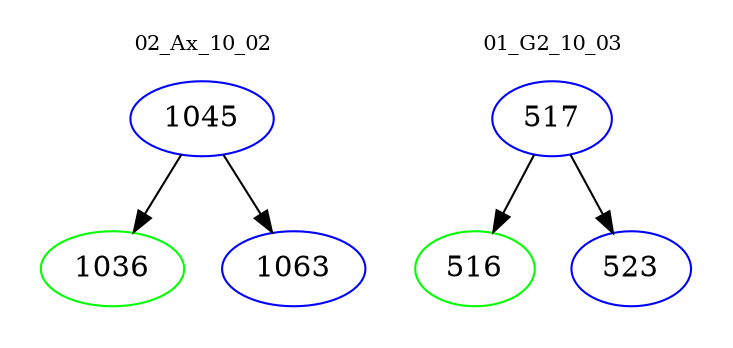 digraph{
subgraph cluster_0 {
color = white
label = "02_Ax_10_02";
fontsize=10;
T0_1045 [label="1045", color="blue"]
T0_1045 -> T0_1036 [color="black"]
T0_1036 [label="1036", color="green"]
T0_1045 -> T0_1063 [color="black"]
T0_1063 [label="1063", color="blue"]
}
subgraph cluster_1 {
color = white
label = "01_G2_10_03";
fontsize=10;
T1_517 [label="517", color="blue"]
T1_517 -> T1_516 [color="black"]
T1_516 [label="516", color="green"]
T1_517 -> T1_523 [color="black"]
T1_523 [label="523", color="blue"]
}
}
